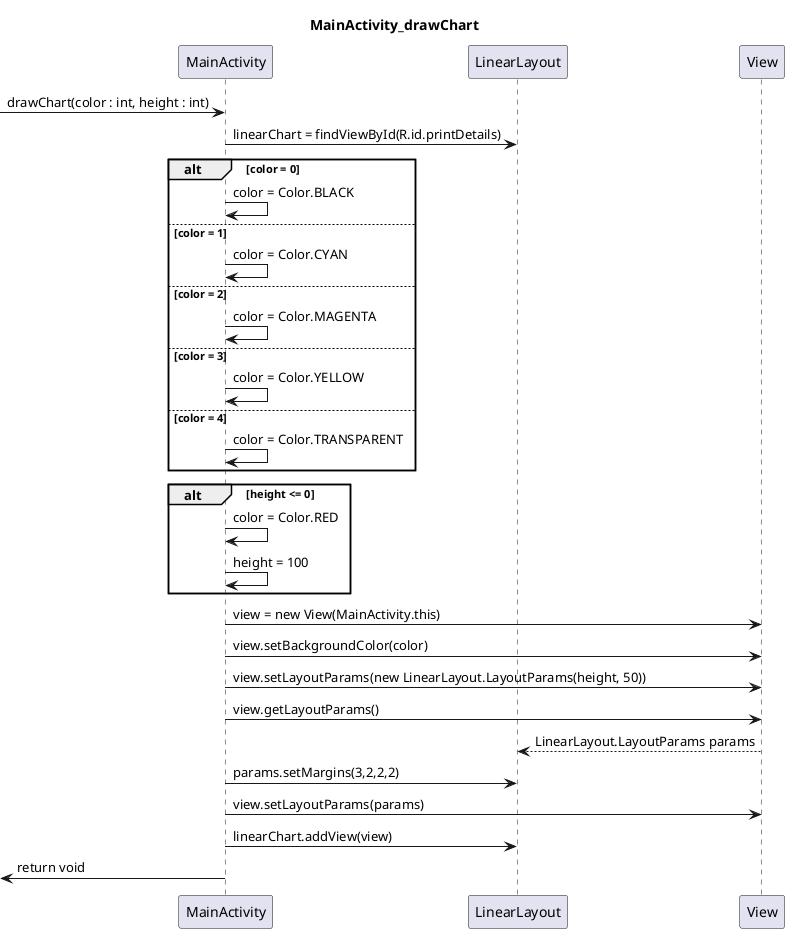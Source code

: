 @startuml
title MainActivity_drawChart
-> MainActivity : drawChart(color : int, height : int)
MainActivity -> LinearLayout : linearChart = findViewById(R.id.printDetails)
alt color = 0
MainActivity -> MainActivity : color = Color.BLACK
else color = 1
MainActivity -> MainActivity : color = Color.CYAN
else color = 2
MainActivity -> MainActivity : color = Color.MAGENTA
else color = 3
MainActivity -> MainActivity : color = Color.YELLOW
else color = 4
MainActivity -> MainActivity : color = Color.TRANSPARENT
end
alt height <= 0
MainActivity -> MainActivity : color = Color.RED
MainActivity -> MainActivity : height = 100
end
MainActivity -> View : view = new View(MainActivity.this)
MainActivity -> View : view.setBackgroundColor(color)
MainActivity -> View : view.setLayoutParams(new LinearLayout.LayoutParams(height, 50))
MainActivity -> View : view.getLayoutParams()
View --> LinearLayout : LinearLayout.LayoutParams params
MainActivity -> LinearLayout : params.setMargins(3,2,2,2)
MainActivity -> View : view.setLayoutParams(params)
MainActivity -> LinearLayout : linearChart.addView(view)
<- MainActivity : return void
@enduml